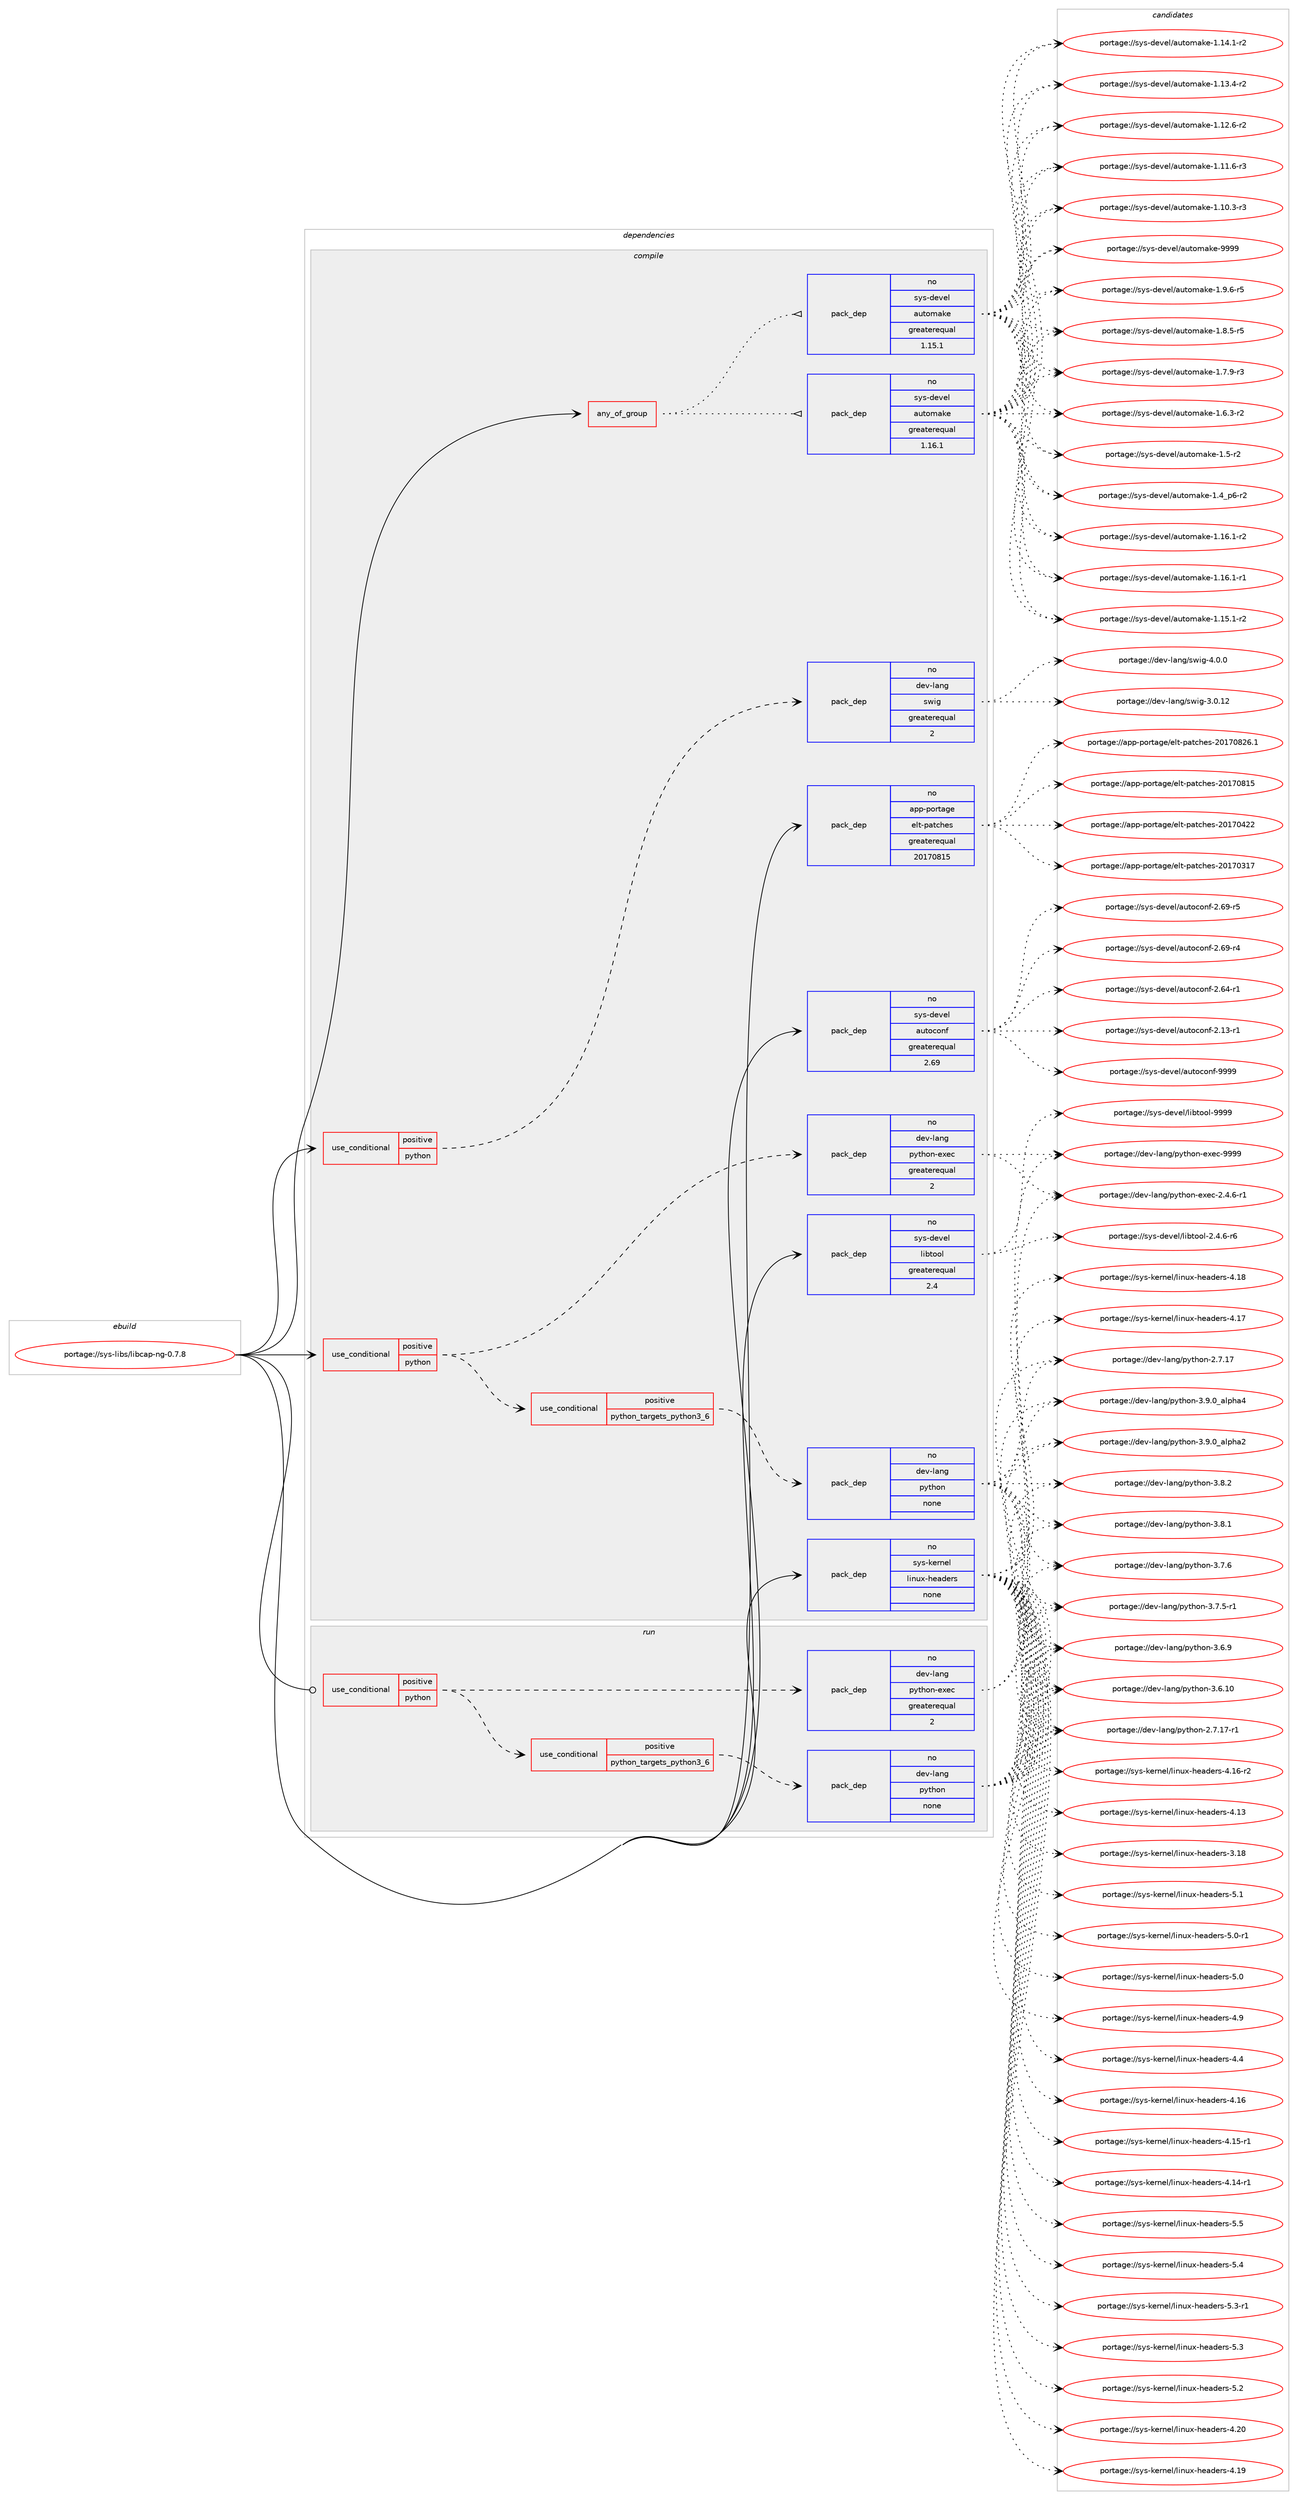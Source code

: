 digraph prolog {

# *************
# Graph options
# *************

newrank=true;
concentrate=true;
compound=true;
graph [rankdir=LR,fontname=Helvetica,fontsize=10,ranksep=1.5];#, ranksep=2.5, nodesep=0.2];
edge  [arrowhead=vee];
node  [fontname=Helvetica,fontsize=10];

# **********
# The ebuild
# **********

subgraph cluster_leftcol {
color=gray;
rank=same;
label=<<i>ebuild</i>>;
id [label="portage://sys-libs/libcap-ng-0.7.8", color=red, width=4, href="../sys-libs/libcap-ng-0.7.8.svg"];
}

# ****************
# The dependencies
# ****************

subgraph cluster_midcol {
color=gray;
label=<<i>dependencies</i>>;
subgraph cluster_compile {
fillcolor="#eeeeee";
style=filled;
label=<<i>compile</i>>;
subgraph any686 {
dependency26820 [label=<<TABLE BORDER="0" CELLBORDER="1" CELLSPACING="0" CELLPADDING="4"><TR><TD CELLPADDING="10">any_of_group</TD></TR></TABLE>>, shape=none, color=red];subgraph pack21473 {
dependency26821 [label=<<TABLE BORDER="0" CELLBORDER="1" CELLSPACING="0" CELLPADDING="4" WIDTH="220"><TR><TD ROWSPAN="6" CELLPADDING="30">pack_dep</TD></TR><TR><TD WIDTH="110">no</TD></TR><TR><TD>sys-devel</TD></TR><TR><TD>automake</TD></TR><TR><TD>greaterequal</TD></TR><TR><TD>1.16.1</TD></TR></TABLE>>, shape=none, color=blue];
}
dependency26820:e -> dependency26821:w [weight=20,style="dotted",arrowhead="oinv"];
subgraph pack21474 {
dependency26822 [label=<<TABLE BORDER="0" CELLBORDER="1" CELLSPACING="0" CELLPADDING="4" WIDTH="220"><TR><TD ROWSPAN="6" CELLPADDING="30">pack_dep</TD></TR><TR><TD WIDTH="110">no</TD></TR><TR><TD>sys-devel</TD></TR><TR><TD>automake</TD></TR><TR><TD>greaterequal</TD></TR><TR><TD>1.15.1</TD></TR></TABLE>>, shape=none, color=blue];
}
dependency26820:e -> dependency26822:w [weight=20,style="dotted",arrowhead="oinv"];
}
id:e -> dependency26820:w [weight=20,style="solid",arrowhead="vee"];
subgraph cond4638 {
dependency26823 [label=<<TABLE BORDER="0" CELLBORDER="1" CELLSPACING="0" CELLPADDING="4"><TR><TD ROWSPAN="3" CELLPADDING="10">use_conditional</TD></TR><TR><TD>positive</TD></TR><TR><TD>python</TD></TR></TABLE>>, shape=none, color=red];
subgraph cond4639 {
dependency26824 [label=<<TABLE BORDER="0" CELLBORDER="1" CELLSPACING="0" CELLPADDING="4"><TR><TD ROWSPAN="3" CELLPADDING="10">use_conditional</TD></TR><TR><TD>positive</TD></TR><TR><TD>python_targets_python3_6</TD></TR></TABLE>>, shape=none, color=red];
subgraph pack21475 {
dependency26825 [label=<<TABLE BORDER="0" CELLBORDER="1" CELLSPACING="0" CELLPADDING="4" WIDTH="220"><TR><TD ROWSPAN="6" CELLPADDING="30">pack_dep</TD></TR><TR><TD WIDTH="110">no</TD></TR><TR><TD>dev-lang</TD></TR><TR><TD>python</TD></TR><TR><TD>none</TD></TR><TR><TD></TD></TR></TABLE>>, shape=none, color=blue];
}
dependency26824:e -> dependency26825:w [weight=20,style="dashed",arrowhead="vee"];
}
dependency26823:e -> dependency26824:w [weight=20,style="dashed",arrowhead="vee"];
subgraph pack21476 {
dependency26826 [label=<<TABLE BORDER="0" CELLBORDER="1" CELLSPACING="0" CELLPADDING="4" WIDTH="220"><TR><TD ROWSPAN="6" CELLPADDING="30">pack_dep</TD></TR><TR><TD WIDTH="110">no</TD></TR><TR><TD>dev-lang</TD></TR><TR><TD>python-exec</TD></TR><TR><TD>greaterequal</TD></TR><TR><TD>2</TD></TR></TABLE>>, shape=none, color=blue];
}
dependency26823:e -> dependency26826:w [weight=20,style="dashed",arrowhead="vee"];
}
id:e -> dependency26823:w [weight=20,style="solid",arrowhead="vee"];
subgraph cond4640 {
dependency26827 [label=<<TABLE BORDER="0" CELLBORDER="1" CELLSPACING="0" CELLPADDING="4"><TR><TD ROWSPAN="3" CELLPADDING="10">use_conditional</TD></TR><TR><TD>positive</TD></TR><TR><TD>python</TD></TR></TABLE>>, shape=none, color=red];
subgraph pack21477 {
dependency26828 [label=<<TABLE BORDER="0" CELLBORDER="1" CELLSPACING="0" CELLPADDING="4" WIDTH="220"><TR><TD ROWSPAN="6" CELLPADDING="30">pack_dep</TD></TR><TR><TD WIDTH="110">no</TD></TR><TR><TD>dev-lang</TD></TR><TR><TD>swig</TD></TR><TR><TD>greaterequal</TD></TR><TR><TD>2</TD></TR></TABLE>>, shape=none, color=blue];
}
dependency26827:e -> dependency26828:w [weight=20,style="dashed",arrowhead="vee"];
}
id:e -> dependency26827:w [weight=20,style="solid",arrowhead="vee"];
subgraph pack21478 {
dependency26829 [label=<<TABLE BORDER="0" CELLBORDER="1" CELLSPACING="0" CELLPADDING="4" WIDTH="220"><TR><TD ROWSPAN="6" CELLPADDING="30">pack_dep</TD></TR><TR><TD WIDTH="110">no</TD></TR><TR><TD>app-portage</TD></TR><TR><TD>elt-patches</TD></TR><TR><TD>greaterequal</TD></TR><TR><TD>20170815</TD></TR></TABLE>>, shape=none, color=blue];
}
id:e -> dependency26829:w [weight=20,style="solid",arrowhead="vee"];
subgraph pack21479 {
dependency26830 [label=<<TABLE BORDER="0" CELLBORDER="1" CELLSPACING="0" CELLPADDING="4" WIDTH="220"><TR><TD ROWSPAN="6" CELLPADDING="30">pack_dep</TD></TR><TR><TD WIDTH="110">no</TD></TR><TR><TD>sys-devel</TD></TR><TR><TD>autoconf</TD></TR><TR><TD>greaterequal</TD></TR><TR><TD>2.69</TD></TR></TABLE>>, shape=none, color=blue];
}
id:e -> dependency26830:w [weight=20,style="solid",arrowhead="vee"];
subgraph pack21480 {
dependency26831 [label=<<TABLE BORDER="0" CELLBORDER="1" CELLSPACING="0" CELLPADDING="4" WIDTH="220"><TR><TD ROWSPAN="6" CELLPADDING="30">pack_dep</TD></TR><TR><TD WIDTH="110">no</TD></TR><TR><TD>sys-devel</TD></TR><TR><TD>libtool</TD></TR><TR><TD>greaterequal</TD></TR><TR><TD>2.4</TD></TR></TABLE>>, shape=none, color=blue];
}
id:e -> dependency26831:w [weight=20,style="solid",arrowhead="vee"];
subgraph pack21481 {
dependency26832 [label=<<TABLE BORDER="0" CELLBORDER="1" CELLSPACING="0" CELLPADDING="4" WIDTH="220"><TR><TD ROWSPAN="6" CELLPADDING="30">pack_dep</TD></TR><TR><TD WIDTH="110">no</TD></TR><TR><TD>sys-kernel</TD></TR><TR><TD>linux-headers</TD></TR><TR><TD>none</TD></TR><TR><TD></TD></TR></TABLE>>, shape=none, color=blue];
}
id:e -> dependency26832:w [weight=20,style="solid",arrowhead="vee"];
}
subgraph cluster_compileandrun {
fillcolor="#eeeeee";
style=filled;
label=<<i>compile and run</i>>;
}
subgraph cluster_run {
fillcolor="#eeeeee";
style=filled;
label=<<i>run</i>>;
subgraph cond4641 {
dependency26833 [label=<<TABLE BORDER="0" CELLBORDER="1" CELLSPACING="0" CELLPADDING="4"><TR><TD ROWSPAN="3" CELLPADDING="10">use_conditional</TD></TR><TR><TD>positive</TD></TR><TR><TD>python</TD></TR></TABLE>>, shape=none, color=red];
subgraph cond4642 {
dependency26834 [label=<<TABLE BORDER="0" CELLBORDER="1" CELLSPACING="0" CELLPADDING="4"><TR><TD ROWSPAN="3" CELLPADDING="10">use_conditional</TD></TR><TR><TD>positive</TD></TR><TR><TD>python_targets_python3_6</TD></TR></TABLE>>, shape=none, color=red];
subgraph pack21482 {
dependency26835 [label=<<TABLE BORDER="0" CELLBORDER="1" CELLSPACING="0" CELLPADDING="4" WIDTH="220"><TR><TD ROWSPAN="6" CELLPADDING="30">pack_dep</TD></TR><TR><TD WIDTH="110">no</TD></TR><TR><TD>dev-lang</TD></TR><TR><TD>python</TD></TR><TR><TD>none</TD></TR><TR><TD></TD></TR></TABLE>>, shape=none, color=blue];
}
dependency26834:e -> dependency26835:w [weight=20,style="dashed",arrowhead="vee"];
}
dependency26833:e -> dependency26834:w [weight=20,style="dashed",arrowhead="vee"];
subgraph pack21483 {
dependency26836 [label=<<TABLE BORDER="0" CELLBORDER="1" CELLSPACING="0" CELLPADDING="4" WIDTH="220"><TR><TD ROWSPAN="6" CELLPADDING="30">pack_dep</TD></TR><TR><TD WIDTH="110">no</TD></TR><TR><TD>dev-lang</TD></TR><TR><TD>python-exec</TD></TR><TR><TD>greaterequal</TD></TR><TR><TD>2</TD></TR></TABLE>>, shape=none, color=blue];
}
dependency26833:e -> dependency26836:w [weight=20,style="dashed",arrowhead="vee"];
}
id:e -> dependency26833:w [weight=20,style="solid",arrowhead="odot"];
}
}

# **************
# The candidates
# **************

subgraph cluster_choices {
rank=same;
color=gray;
label=<<i>candidates</i>>;

subgraph choice21473 {
color=black;
nodesep=1;
choice115121115451001011181011084797117116111109971071014557575757 [label="portage://sys-devel/automake-9999", color=red, width=4,href="../sys-devel/automake-9999.svg"];
choice115121115451001011181011084797117116111109971071014549465746544511453 [label="portage://sys-devel/automake-1.9.6-r5", color=red, width=4,href="../sys-devel/automake-1.9.6-r5.svg"];
choice115121115451001011181011084797117116111109971071014549465646534511453 [label="portage://sys-devel/automake-1.8.5-r5", color=red, width=4,href="../sys-devel/automake-1.8.5-r5.svg"];
choice115121115451001011181011084797117116111109971071014549465546574511451 [label="portage://sys-devel/automake-1.7.9-r3", color=red, width=4,href="../sys-devel/automake-1.7.9-r3.svg"];
choice115121115451001011181011084797117116111109971071014549465446514511450 [label="portage://sys-devel/automake-1.6.3-r2", color=red, width=4,href="../sys-devel/automake-1.6.3-r2.svg"];
choice11512111545100101118101108479711711611110997107101454946534511450 [label="portage://sys-devel/automake-1.5-r2", color=red, width=4,href="../sys-devel/automake-1.5-r2.svg"];
choice115121115451001011181011084797117116111109971071014549465295112544511450 [label="portage://sys-devel/automake-1.4_p6-r2", color=red, width=4,href="../sys-devel/automake-1.4_p6-r2.svg"];
choice11512111545100101118101108479711711611110997107101454946495446494511450 [label="portage://sys-devel/automake-1.16.1-r2", color=red, width=4,href="../sys-devel/automake-1.16.1-r2.svg"];
choice11512111545100101118101108479711711611110997107101454946495446494511449 [label="portage://sys-devel/automake-1.16.1-r1", color=red, width=4,href="../sys-devel/automake-1.16.1-r1.svg"];
choice11512111545100101118101108479711711611110997107101454946495346494511450 [label="portage://sys-devel/automake-1.15.1-r2", color=red, width=4,href="../sys-devel/automake-1.15.1-r2.svg"];
choice11512111545100101118101108479711711611110997107101454946495246494511450 [label="portage://sys-devel/automake-1.14.1-r2", color=red, width=4,href="../sys-devel/automake-1.14.1-r2.svg"];
choice11512111545100101118101108479711711611110997107101454946495146524511450 [label="portage://sys-devel/automake-1.13.4-r2", color=red, width=4,href="../sys-devel/automake-1.13.4-r2.svg"];
choice11512111545100101118101108479711711611110997107101454946495046544511450 [label="portage://sys-devel/automake-1.12.6-r2", color=red, width=4,href="../sys-devel/automake-1.12.6-r2.svg"];
choice11512111545100101118101108479711711611110997107101454946494946544511451 [label="portage://sys-devel/automake-1.11.6-r3", color=red, width=4,href="../sys-devel/automake-1.11.6-r3.svg"];
choice11512111545100101118101108479711711611110997107101454946494846514511451 [label="portage://sys-devel/automake-1.10.3-r3", color=red, width=4,href="../sys-devel/automake-1.10.3-r3.svg"];
dependency26821:e -> choice115121115451001011181011084797117116111109971071014557575757:w [style=dotted,weight="100"];
dependency26821:e -> choice115121115451001011181011084797117116111109971071014549465746544511453:w [style=dotted,weight="100"];
dependency26821:e -> choice115121115451001011181011084797117116111109971071014549465646534511453:w [style=dotted,weight="100"];
dependency26821:e -> choice115121115451001011181011084797117116111109971071014549465546574511451:w [style=dotted,weight="100"];
dependency26821:e -> choice115121115451001011181011084797117116111109971071014549465446514511450:w [style=dotted,weight="100"];
dependency26821:e -> choice11512111545100101118101108479711711611110997107101454946534511450:w [style=dotted,weight="100"];
dependency26821:e -> choice115121115451001011181011084797117116111109971071014549465295112544511450:w [style=dotted,weight="100"];
dependency26821:e -> choice11512111545100101118101108479711711611110997107101454946495446494511450:w [style=dotted,weight="100"];
dependency26821:e -> choice11512111545100101118101108479711711611110997107101454946495446494511449:w [style=dotted,weight="100"];
dependency26821:e -> choice11512111545100101118101108479711711611110997107101454946495346494511450:w [style=dotted,weight="100"];
dependency26821:e -> choice11512111545100101118101108479711711611110997107101454946495246494511450:w [style=dotted,weight="100"];
dependency26821:e -> choice11512111545100101118101108479711711611110997107101454946495146524511450:w [style=dotted,weight="100"];
dependency26821:e -> choice11512111545100101118101108479711711611110997107101454946495046544511450:w [style=dotted,weight="100"];
dependency26821:e -> choice11512111545100101118101108479711711611110997107101454946494946544511451:w [style=dotted,weight="100"];
dependency26821:e -> choice11512111545100101118101108479711711611110997107101454946494846514511451:w [style=dotted,weight="100"];
}
subgraph choice21474 {
color=black;
nodesep=1;
choice115121115451001011181011084797117116111109971071014557575757 [label="portage://sys-devel/automake-9999", color=red, width=4,href="../sys-devel/automake-9999.svg"];
choice115121115451001011181011084797117116111109971071014549465746544511453 [label="portage://sys-devel/automake-1.9.6-r5", color=red, width=4,href="../sys-devel/automake-1.9.6-r5.svg"];
choice115121115451001011181011084797117116111109971071014549465646534511453 [label="portage://sys-devel/automake-1.8.5-r5", color=red, width=4,href="../sys-devel/automake-1.8.5-r5.svg"];
choice115121115451001011181011084797117116111109971071014549465546574511451 [label="portage://sys-devel/automake-1.7.9-r3", color=red, width=4,href="../sys-devel/automake-1.7.9-r3.svg"];
choice115121115451001011181011084797117116111109971071014549465446514511450 [label="portage://sys-devel/automake-1.6.3-r2", color=red, width=4,href="../sys-devel/automake-1.6.3-r2.svg"];
choice11512111545100101118101108479711711611110997107101454946534511450 [label="portage://sys-devel/automake-1.5-r2", color=red, width=4,href="../sys-devel/automake-1.5-r2.svg"];
choice115121115451001011181011084797117116111109971071014549465295112544511450 [label="portage://sys-devel/automake-1.4_p6-r2", color=red, width=4,href="../sys-devel/automake-1.4_p6-r2.svg"];
choice11512111545100101118101108479711711611110997107101454946495446494511450 [label="portage://sys-devel/automake-1.16.1-r2", color=red, width=4,href="../sys-devel/automake-1.16.1-r2.svg"];
choice11512111545100101118101108479711711611110997107101454946495446494511449 [label="portage://sys-devel/automake-1.16.1-r1", color=red, width=4,href="../sys-devel/automake-1.16.1-r1.svg"];
choice11512111545100101118101108479711711611110997107101454946495346494511450 [label="portage://sys-devel/automake-1.15.1-r2", color=red, width=4,href="../sys-devel/automake-1.15.1-r2.svg"];
choice11512111545100101118101108479711711611110997107101454946495246494511450 [label="portage://sys-devel/automake-1.14.1-r2", color=red, width=4,href="../sys-devel/automake-1.14.1-r2.svg"];
choice11512111545100101118101108479711711611110997107101454946495146524511450 [label="portage://sys-devel/automake-1.13.4-r2", color=red, width=4,href="../sys-devel/automake-1.13.4-r2.svg"];
choice11512111545100101118101108479711711611110997107101454946495046544511450 [label="portage://sys-devel/automake-1.12.6-r2", color=red, width=4,href="../sys-devel/automake-1.12.6-r2.svg"];
choice11512111545100101118101108479711711611110997107101454946494946544511451 [label="portage://sys-devel/automake-1.11.6-r3", color=red, width=4,href="../sys-devel/automake-1.11.6-r3.svg"];
choice11512111545100101118101108479711711611110997107101454946494846514511451 [label="portage://sys-devel/automake-1.10.3-r3", color=red, width=4,href="../sys-devel/automake-1.10.3-r3.svg"];
dependency26822:e -> choice115121115451001011181011084797117116111109971071014557575757:w [style=dotted,weight="100"];
dependency26822:e -> choice115121115451001011181011084797117116111109971071014549465746544511453:w [style=dotted,weight="100"];
dependency26822:e -> choice115121115451001011181011084797117116111109971071014549465646534511453:w [style=dotted,weight="100"];
dependency26822:e -> choice115121115451001011181011084797117116111109971071014549465546574511451:w [style=dotted,weight="100"];
dependency26822:e -> choice115121115451001011181011084797117116111109971071014549465446514511450:w [style=dotted,weight="100"];
dependency26822:e -> choice11512111545100101118101108479711711611110997107101454946534511450:w [style=dotted,weight="100"];
dependency26822:e -> choice115121115451001011181011084797117116111109971071014549465295112544511450:w [style=dotted,weight="100"];
dependency26822:e -> choice11512111545100101118101108479711711611110997107101454946495446494511450:w [style=dotted,weight="100"];
dependency26822:e -> choice11512111545100101118101108479711711611110997107101454946495446494511449:w [style=dotted,weight="100"];
dependency26822:e -> choice11512111545100101118101108479711711611110997107101454946495346494511450:w [style=dotted,weight="100"];
dependency26822:e -> choice11512111545100101118101108479711711611110997107101454946495246494511450:w [style=dotted,weight="100"];
dependency26822:e -> choice11512111545100101118101108479711711611110997107101454946495146524511450:w [style=dotted,weight="100"];
dependency26822:e -> choice11512111545100101118101108479711711611110997107101454946495046544511450:w [style=dotted,weight="100"];
dependency26822:e -> choice11512111545100101118101108479711711611110997107101454946494946544511451:w [style=dotted,weight="100"];
dependency26822:e -> choice11512111545100101118101108479711711611110997107101454946494846514511451:w [style=dotted,weight="100"];
}
subgraph choice21475 {
color=black;
nodesep=1;
choice10010111845108971101034711212111610411111045514657464895971081121049752 [label="portage://dev-lang/python-3.9.0_alpha4", color=red, width=4,href="../dev-lang/python-3.9.0_alpha4.svg"];
choice10010111845108971101034711212111610411111045514657464895971081121049750 [label="portage://dev-lang/python-3.9.0_alpha2", color=red, width=4,href="../dev-lang/python-3.9.0_alpha2.svg"];
choice100101118451089711010347112121116104111110455146564650 [label="portage://dev-lang/python-3.8.2", color=red, width=4,href="../dev-lang/python-3.8.2.svg"];
choice100101118451089711010347112121116104111110455146564649 [label="portage://dev-lang/python-3.8.1", color=red, width=4,href="../dev-lang/python-3.8.1.svg"];
choice100101118451089711010347112121116104111110455146554654 [label="portage://dev-lang/python-3.7.6", color=red, width=4,href="../dev-lang/python-3.7.6.svg"];
choice1001011184510897110103471121211161041111104551465546534511449 [label="portage://dev-lang/python-3.7.5-r1", color=red, width=4,href="../dev-lang/python-3.7.5-r1.svg"];
choice100101118451089711010347112121116104111110455146544657 [label="portage://dev-lang/python-3.6.9", color=red, width=4,href="../dev-lang/python-3.6.9.svg"];
choice10010111845108971101034711212111610411111045514654464948 [label="portage://dev-lang/python-3.6.10", color=red, width=4,href="../dev-lang/python-3.6.10.svg"];
choice100101118451089711010347112121116104111110455046554649554511449 [label="portage://dev-lang/python-2.7.17-r1", color=red, width=4,href="../dev-lang/python-2.7.17-r1.svg"];
choice10010111845108971101034711212111610411111045504655464955 [label="portage://dev-lang/python-2.7.17", color=red, width=4,href="../dev-lang/python-2.7.17.svg"];
dependency26825:e -> choice10010111845108971101034711212111610411111045514657464895971081121049752:w [style=dotted,weight="100"];
dependency26825:e -> choice10010111845108971101034711212111610411111045514657464895971081121049750:w [style=dotted,weight="100"];
dependency26825:e -> choice100101118451089711010347112121116104111110455146564650:w [style=dotted,weight="100"];
dependency26825:e -> choice100101118451089711010347112121116104111110455146564649:w [style=dotted,weight="100"];
dependency26825:e -> choice100101118451089711010347112121116104111110455146554654:w [style=dotted,weight="100"];
dependency26825:e -> choice1001011184510897110103471121211161041111104551465546534511449:w [style=dotted,weight="100"];
dependency26825:e -> choice100101118451089711010347112121116104111110455146544657:w [style=dotted,weight="100"];
dependency26825:e -> choice10010111845108971101034711212111610411111045514654464948:w [style=dotted,weight="100"];
dependency26825:e -> choice100101118451089711010347112121116104111110455046554649554511449:w [style=dotted,weight="100"];
dependency26825:e -> choice10010111845108971101034711212111610411111045504655464955:w [style=dotted,weight="100"];
}
subgraph choice21476 {
color=black;
nodesep=1;
choice10010111845108971101034711212111610411111045101120101994557575757 [label="portage://dev-lang/python-exec-9999", color=red, width=4,href="../dev-lang/python-exec-9999.svg"];
choice10010111845108971101034711212111610411111045101120101994550465246544511449 [label="portage://dev-lang/python-exec-2.4.6-r1", color=red, width=4,href="../dev-lang/python-exec-2.4.6-r1.svg"];
dependency26826:e -> choice10010111845108971101034711212111610411111045101120101994557575757:w [style=dotted,weight="100"];
dependency26826:e -> choice10010111845108971101034711212111610411111045101120101994550465246544511449:w [style=dotted,weight="100"];
}
subgraph choice21477 {
color=black;
nodesep=1;
choice100101118451089711010347115119105103455246484648 [label="portage://dev-lang/swig-4.0.0", color=red, width=4,href="../dev-lang/swig-4.0.0.svg"];
choice10010111845108971101034711511910510345514648464950 [label="portage://dev-lang/swig-3.0.12", color=red, width=4,href="../dev-lang/swig-3.0.12.svg"];
dependency26828:e -> choice100101118451089711010347115119105103455246484648:w [style=dotted,weight="100"];
dependency26828:e -> choice10010111845108971101034711511910510345514648464950:w [style=dotted,weight="100"];
}
subgraph choice21478 {
color=black;
nodesep=1;
choice971121124511211111411697103101471011081164511297116991041011154550484955485650544649 [label="portage://app-portage/elt-patches-20170826.1", color=red, width=4,href="../app-portage/elt-patches-20170826.1.svg"];
choice97112112451121111141169710310147101108116451129711699104101115455048495548564953 [label="portage://app-portage/elt-patches-20170815", color=red, width=4,href="../app-portage/elt-patches-20170815.svg"];
choice97112112451121111141169710310147101108116451129711699104101115455048495548525050 [label="portage://app-portage/elt-patches-20170422", color=red, width=4,href="../app-portage/elt-patches-20170422.svg"];
choice97112112451121111141169710310147101108116451129711699104101115455048495548514955 [label="portage://app-portage/elt-patches-20170317", color=red, width=4,href="../app-portage/elt-patches-20170317.svg"];
dependency26829:e -> choice971121124511211111411697103101471011081164511297116991041011154550484955485650544649:w [style=dotted,weight="100"];
dependency26829:e -> choice97112112451121111141169710310147101108116451129711699104101115455048495548564953:w [style=dotted,weight="100"];
dependency26829:e -> choice97112112451121111141169710310147101108116451129711699104101115455048495548525050:w [style=dotted,weight="100"];
dependency26829:e -> choice97112112451121111141169710310147101108116451129711699104101115455048495548514955:w [style=dotted,weight="100"];
}
subgraph choice21479 {
color=black;
nodesep=1;
choice115121115451001011181011084797117116111991111101024557575757 [label="portage://sys-devel/autoconf-9999", color=red, width=4,href="../sys-devel/autoconf-9999.svg"];
choice1151211154510010111810110847971171161119911111010245504654574511453 [label="portage://sys-devel/autoconf-2.69-r5", color=red, width=4,href="../sys-devel/autoconf-2.69-r5.svg"];
choice1151211154510010111810110847971171161119911111010245504654574511452 [label="portage://sys-devel/autoconf-2.69-r4", color=red, width=4,href="../sys-devel/autoconf-2.69-r4.svg"];
choice1151211154510010111810110847971171161119911111010245504654524511449 [label="portage://sys-devel/autoconf-2.64-r1", color=red, width=4,href="../sys-devel/autoconf-2.64-r1.svg"];
choice1151211154510010111810110847971171161119911111010245504649514511449 [label="portage://sys-devel/autoconf-2.13-r1", color=red, width=4,href="../sys-devel/autoconf-2.13-r1.svg"];
dependency26830:e -> choice115121115451001011181011084797117116111991111101024557575757:w [style=dotted,weight="100"];
dependency26830:e -> choice1151211154510010111810110847971171161119911111010245504654574511453:w [style=dotted,weight="100"];
dependency26830:e -> choice1151211154510010111810110847971171161119911111010245504654574511452:w [style=dotted,weight="100"];
dependency26830:e -> choice1151211154510010111810110847971171161119911111010245504654524511449:w [style=dotted,weight="100"];
dependency26830:e -> choice1151211154510010111810110847971171161119911111010245504649514511449:w [style=dotted,weight="100"];
}
subgraph choice21480 {
color=black;
nodesep=1;
choice1151211154510010111810110847108105981161111111084557575757 [label="portage://sys-devel/libtool-9999", color=red, width=4,href="../sys-devel/libtool-9999.svg"];
choice1151211154510010111810110847108105981161111111084550465246544511454 [label="portage://sys-devel/libtool-2.4.6-r6", color=red, width=4,href="../sys-devel/libtool-2.4.6-r6.svg"];
dependency26831:e -> choice1151211154510010111810110847108105981161111111084557575757:w [style=dotted,weight="100"];
dependency26831:e -> choice1151211154510010111810110847108105981161111111084550465246544511454:w [style=dotted,weight="100"];
}
subgraph choice21481 {
color=black;
nodesep=1;
choice1151211154510710111411010110847108105110117120451041019710010111411545534653 [label="portage://sys-kernel/linux-headers-5.5", color=red, width=4,href="../sys-kernel/linux-headers-5.5.svg"];
choice1151211154510710111411010110847108105110117120451041019710010111411545534652 [label="portage://sys-kernel/linux-headers-5.4", color=red, width=4,href="../sys-kernel/linux-headers-5.4.svg"];
choice11512111545107101114110101108471081051101171204510410197100101114115455346514511449 [label="portage://sys-kernel/linux-headers-5.3-r1", color=red, width=4,href="../sys-kernel/linux-headers-5.3-r1.svg"];
choice1151211154510710111411010110847108105110117120451041019710010111411545534651 [label="portage://sys-kernel/linux-headers-5.3", color=red, width=4,href="../sys-kernel/linux-headers-5.3.svg"];
choice1151211154510710111411010110847108105110117120451041019710010111411545534650 [label="portage://sys-kernel/linux-headers-5.2", color=red, width=4,href="../sys-kernel/linux-headers-5.2.svg"];
choice1151211154510710111411010110847108105110117120451041019710010111411545534649 [label="portage://sys-kernel/linux-headers-5.1", color=red, width=4,href="../sys-kernel/linux-headers-5.1.svg"];
choice11512111545107101114110101108471081051101171204510410197100101114115455346484511449 [label="portage://sys-kernel/linux-headers-5.0-r1", color=red, width=4,href="../sys-kernel/linux-headers-5.0-r1.svg"];
choice1151211154510710111411010110847108105110117120451041019710010111411545534648 [label="portage://sys-kernel/linux-headers-5.0", color=red, width=4,href="../sys-kernel/linux-headers-5.0.svg"];
choice1151211154510710111411010110847108105110117120451041019710010111411545524657 [label="portage://sys-kernel/linux-headers-4.9", color=red, width=4,href="../sys-kernel/linux-headers-4.9.svg"];
choice1151211154510710111411010110847108105110117120451041019710010111411545524652 [label="portage://sys-kernel/linux-headers-4.4", color=red, width=4,href="../sys-kernel/linux-headers-4.4.svg"];
choice115121115451071011141101011084710810511011712045104101971001011141154552465048 [label="portage://sys-kernel/linux-headers-4.20", color=red, width=4,href="../sys-kernel/linux-headers-4.20.svg"];
choice115121115451071011141101011084710810511011712045104101971001011141154552464957 [label="portage://sys-kernel/linux-headers-4.19", color=red, width=4,href="../sys-kernel/linux-headers-4.19.svg"];
choice115121115451071011141101011084710810511011712045104101971001011141154552464956 [label="portage://sys-kernel/linux-headers-4.18", color=red, width=4,href="../sys-kernel/linux-headers-4.18.svg"];
choice115121115451071011141101011084710810511011712045104101971001011141154552464955 [label="portage://sys-kernel/linux-headers-4.17", color=red, width=4,href="../sys-kernel/linux-headers-4.17.svg"];
choice1151211154510710111411010110847108105110117120451041019710010111411545524649544511450 [label="portage://sys-kernel/linux-headers-4.16-r2", color=red, width=4,href="../sys-kernel/linux-headers-4.16-r2.svg"];
choice115121115451071011141101011084710810511011712045104101971001011141154552464954 [label="portage://sys-kernel/linux-headers-4.16", color=red, width=4,href="../sys-kernel/linux-headers-4.16.svg"];
choice1151211154510710111411010110847108105110117120451041019710010111411545524649534511449 [label="portage://sys-kernel/linux-headers-4.15-r1", color=red, width=4,href="../sys-kernel/linux-headers-4.15-r1.svg"];
choice1151211154510710111411010110847108105110117120451041019710010111411545524649524511449 [label="portage://sys-kernel/linux-headers-4.14-r1", color=red, width=4,href="../sys-kernel/linux-headers-4.14-r1.svg"];
choice115121115451071011141101011084710810511011712045104101971001011141154552464951 [label="portage://sys-kernel/linux-headers-4.13", color=red, width=4,href="../sys-kernel/linux-headers-4.13.svg"];
choice115121115451071011141101011084710810511011712045104101971001011141154551464956 [label="portage://sys-kernel/linux-headers-3.18", color=red, width=4,href="../sys-kernel/linux-headers-3.18.svg"];
dependency26832:e -> choice1151211154510710111411010110847108105110117120451041019710010111411545534653:w [style=dotted,weight="100"];
dependency26832:e -> choice1151211154510710111411010110847108105110117120451041019710010111411545534652:w [style=dotted,weight="100"];
dependency26832:e -> choice11512111545107101114110101108471081051101171204510410197100101114115455346514511449:w [style=dotted,weight="100"];
dependency26832:e -> choice1151211154510710111411010110847108105110117120451041019710010111411545534651:w [style=dotted,weight="100"];
dependency26832:e -> choice1151211154510710111411010110847108105110117120451041019710010111411545534650:w [style=dotted,weight="100"];
dependency26832:e -> choice1151211154510710111411010110847108105110117120451041019710010111411545534649:w [style=dotted,weight="100"];
dependency26832:e -> choice11512111545107101114110101108471081051101171204510410197100101114115455346484511449:w [style=dotted,weight="100"];
dependency26832:e -> choice1151211154510710111411010110847108105110117120451041019710010111411545534648:w [style=dotted,weight="100"];
dependency26832:e -> choice1151211154510710111411010110847108105110117120451041019710010111411545524657:w [style=dotted,weight="100"];
dependency26832:e -> choice1151211154510710111411010110847108105110117120451041019710010111411545524652:w [style=dotted,weight="100"];
dependency26832:e -> choice115121115451071011141101011084710810511011712045104101971001011141154552465048:w [style=dotted,weight="100"];
dependency26832:e -> choice115121115451071011141101011084710810511011712045104101971001011141154552464957:w [style=dotted,weight="100"];
dependency26832:e -> choice115121115451071011141101011084710810511011712045104101971001011141154552464956:w [style=dotted,weight="100"];
dependency26832:e -> choice115121115451071011141101011084710810511011712045104101971001011141154552464955:w [style=dotted,weight="100"];
dependency26832:e -> choice1151211154510710111411010110847108105110117120451041019710010111411545524649544511450:w [style=dotted,weight="100"];
dependency26832:e -> choice115121115451071011141101011084710810511011712045104101971001011141154552464954:w [style=dotted,weight="100"];
dependency26832:e -> choice1151211154510710111411010110847108105110117120451041019710010111411545524649534511449:w [style=dotted,weight="100"];
dependency26832:e -> choice1151211154510710111411010110847108105110117120451041019710010111411545524649524511449:w [style=dotted,weight="100"];
dependency26832:e -> choice115121115451071011141101011084710810511011712045104101971001011141154552464951:w [style=dotted,weight="100"];
dependency26832:e -> choice115121115451071011141101011084710810511011712045104101971001011141154551464956:w [style=dotted,weight="100"];
}
subgraph choice21482 {
color=black;
nodesep=1;
choice10010111845108971101034711212111610411111045514657464895971081121049752 [label="portage://dev-lang/python-3.9.0_alpha4", color=red, width=4,href="../dev-lang/python-3.9.0_alpha4.svg"];
choice10010111845108971101034711212111610411111045514657464895971081121049750 [label="portage://dev-lang/python-3.9.0_alpha2", color=red, width=4,href="../dev-lang/python-3.9.0_alpha2.svg"];
choice100101118451089711010347112121116104111110455146564650 [label="portage://dev-lang/python-3.8.2", color=red, width=4,href="../dev-lang/python-3.8.2.svg"];
choice100101118451089711010347112121116104111110455146564649 [label="portage://dev-lang/python-3.8.1", color=red, width=4,href="../dev-lang/python-3.8.1.svg"];
choice100101118451089711010347112121116104111110455146554654 [label="portage://dev-lang/python-3.7.6", color=red, width=4,href="../dev-lang/python-3.7.6.svg"];
choice1001011184510897110103471121211161041111104551465546534511449 [label="portage://dev-lang/python-3.7.5-r1", color=red, width=4,href="../dev-lang/python-3.7.5-r1.svg"];
choice100101118451089711010347112121116104111110455146544657 [label="portage://dev-lang/python-3.6.9", color=red, width=4,href="../dev-lang/python-3.6.9.svg"];
choice10010111845108971101034711212111610411111045514654464948 [label="portage://dev-lang/python-3.6.10", color=red, width=4,href="../dev-lang/python-3.6.10.svg"];
choice100101118451089711010347112121116104111110455046554649554511449 [label="portage://dev-lang/python-2.7.17-r1", color=red, width=4,href="../dev-lang/python-2.7.17-r1.svg"];
choice10010111845108971101034711212111610411111045504655464955 [label="portage://dev-lang/python-2.7.17", color=red, width=4,href="../dev-lang/python-2.7.17.svg"];
dependency26835:e -> choice10010111845108971101034711212111610411111045514657464895971081121049752:w [style=dotted,weight="100"];
dependency26835:e -> choice10010111845108971101034711212111610411111045514657464895971081121049750:w [style=dotted,weight="100"];
dependency26835:e -> choice100101118451089711010347112121116104111110455146564650:w [style=dotted,weight="100"];
dependency26835:e -> choice100101118451089711010347112121116104111110455146564649:w [style=dotted,weight="100"];
dependency26835:e -> choice100101118451089711010347112121116104111110455146554654:w [style=dotted,weight="100"];
dependency26835:e -> choice1001011184510897110103471121211161041111104551465546534511449:w [style=dotted,weight="100"];
dependency26835:e -> choice100101118451089711010347112121116104111110455146544657:w [style=dotted,weight="100"];
dependency26835:e -> choice10010111845108971101034711212111610411111045514654464948:w [style=dotted,weight="100"];
dependency26835:e -> choice100101118451089711010347112121116104111110455046554649554511449:w [style=dotted,weight="100"];
dependency26835:e -> choice10010111845108971101034711212111610411111045504655464955:w [style=dotted,weight="100"];
}
subgraph choice21483 {
color=black;
nodesep=1;
choice10010111845108971101034711212111610411111045101120101994557575757 [label="portage://dev-lang/python-exec-9999", color=red, width=4,href="../dev-lang/python-exec-9999.svg"];
choice10010111845108971101034711212111610411111045101120101994550465246544511449 [label="portage://dev-lang/python-exec-2.4.6-r1", color=red, width=4,href="../dev-lang/python-exec-2.4.6-r1.svg"];
dependency26836:e -> choice10010111845108971101034711212111610411111045101120101994557575757:w [style=dotted,weight="100"];
dependency26836:e -> choice10010111845108971101034711212111610411111045101120101994550465246544511449:w [style=dotted,weight="100"];
}
}

}
